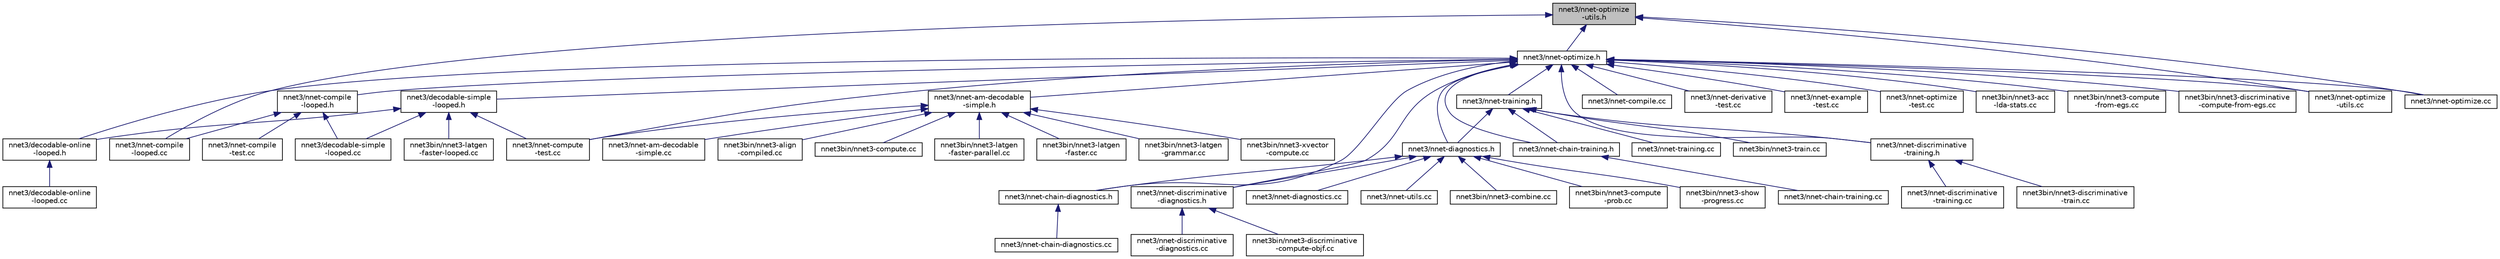 digraph "nnet3/nnet-optimize-utils.h"
{
  edge [fontname="Helvetica",fontsize="10",labelfontname="Helvetica",labelfontsize="10"];
  node [fontname="Helvetica",fontsize="10",shape=record];
  Node96 [label="nnet3/nnet-optimize\l-utils.h",height=0.2,width=0.4,color="black", fillcolor="grey75", style="filled", fontcolor="black"];
  Node96 -> Node97 [dir="back",color="midnightblue",fontsize="10",style="solid",fontname="Helvetica"];
  Node97 [label="nnet3/nnet-optimize.h",height=0.2,width=0.4,color="black", fillcolor="white", style="filled",URL="$nnet-optimize_8h.html"];
  Node97 -> Node98 [dir="back",color="midnightblue",fontsize="10",style="solid",fontname="Helvetica"];
  Node98 [label="nnet3/decodable-online\l-looped.h",height=0.2,width=0.4,color="black", fillcolor="white", style="filled",URL="$decodable-online-looped_8h.html"];
  Node98 -> Node99 [dir="back",color="midnightblue",fontsize="10",style="solid",fontname="Helvetica"];
  Node99 [label="nnet3/decodable-online\l-looped.cc",height=0.2,width=0.4,color="black", fillcolor="white", style="filled",URL="$decodable-online-looped_8cc.html"];
  Node97 -> Node100 [dir="back",color="midnightblue",fontsize="10",style="solid",fontname="Helvetica"];
  Node100 [label="nnet3/decodable-simple\l-looped.h",height=0.2,width=0.4,color="black", fillcolor="white", style="filled",URL="$decodable-simple-looped_8h.html"];
  Node100 -> Node98 [dir="back",color="midnightblue",fontsize="10",style="solid",fontname="Helvetica"];
  Node100 -> Node101 [dir="back",color="midnightblue",fontsize="10",style="solid",fontname="Helvetica"];
  Node101 [label="nnet3/decodable-simple\l-looped.cc",height=0.2,width=0.4,color="black", fillcolor="white", style="filled",URL="$decodable-simple-looped_8cc.html"];
  Node100 -> Node102 [dir="back",color="midnightblue",fontsize="10",style="solid",fontname="Helvetica"];
  Node102 [label="nnet3/nnet-compute\l-test.cc",height=0.2,width=0.4,color="black", fillcolor="white", style="filled",URL="$nnet3_2nnet-compute-test_8cc.html"];
  Node100 -> Node103 [dir="back",color="midnightblue",fontsize="10",style="solid",fontname="Helvetica"];
  Node103 [label="nnet3bin/nnet3-latgen\l-faster-looped.cc",height=0.2,width=0.4,color="black", fillcolor="white", style="filled",URL="$nnet3-latgen-faster-looped_8cc.html"];
  Node97 -> Node104 [dir="back",color="midnightblue",fontsize="10",style="solid",fontname="Helvetica"];
  Node104 [label="nnet3/nnet-compile\l-looped.h",height=0.2,width=0.4,color="black", fillcolor="white", style="filled",URL="$nnet-compile-looped_8h.html"];
  Node104 -> Node101 [dir="back",color="midnightblue",fontsize="10",style="solid",fontname="Helvetica"];
  Node104 -> Node105 [dir="back",color="midnightblue",fontsize="10",style="solid",fontname="Helvetica"];
  Node105 [label="nnet3/nnet-compile\l-looped.cc",height=0.2,width=0.4,color="black", fillcolor="white", style="filled",URL="$nnet-compile-looped_8cc.html"];
  Node104 -> Node106 [dir="back",color="midnightblue",fontsize="10",style="solid",fontname="Helvetica"];
  Node106 [label="nnet3/nnet-compile\l-test.cc",height=0.2,width=0.4,color="black", fillcolor="white", style="filled",URL="$nnet-compile-test_8cc.html"];
  Node97 -> Node107 [dir="back",color="midnightblue",fontsize="10",style="solid",fontname="Helvetica"];
  Node107 [label="nnet3/nnet-am-decodable\l-simple.h",height=0.2,width=0.4,color="black", fillcolor="white", style="filled",URL="$nnet-am-decodable-simple_8h.html"];
  Node107 -> Node108 [dir="back",color="midnightblue",fontsize="10",style="solid",fontname="Helvetica"];
  Node108 [label="nnet3/nnet-am-decodable\l-simple.cc",height=0.2,width=0.4,color="black", fillcolor="white", style="filled",URL="$nnet-am-decodable-simple_8cc.html"];
  Node107 -> Node102 [dir="back",color="midnightblue",fontsize="10",style="solid",fontname="Helvetica"];
  Node107 -> Node109 [dir="back",color="midnightblue",fontsize="10",style="solid",fontname="Helvetica"];
  Node109 [label="nnet3bin/nnet3-align\l-compiled.cc",height=0.2,width=0.4,color="black", fillcolor="white", style="filled",URL="$nnet3-align-compiled_8cc.html"];
  Node107 -> Node110 [dir="back",color="midnightblue",fontsize="10",style="solid",fontname="Helvetica"];
  Node110 [label="nnet3bin/nnet3-compute.cc",height=0.2,width=0.4,color="black", fillcolor="white", style="filled",URL="$nnet3-compute_8cc.html"];
  Node107 -> Node111 [dir="back",color="midnightblue",fontsize="10",style="solid",fontname="Helvetica"];
  Node111 [label="nnet3bin/nnet3-latgen\l-faster-parallel.cc",height=0.2,width=0.4,color="black", fillcolor="white", style="filled",URL="$nnet3-latgen-faster-parallel_8cc.html"];
  Node107 -> Node112 [dir="back",color="midnightblue",fontsize="10",style="solid",fontname="Helvetica"];
  Node112 [label="nnet3bin/nnet3-latgen\l-faster.cc",height=0.2,width=0.4,color="black", fillcolor="white", style="filled",URL="$nnet3-latgen-faster_8cc.html"];
  Node107 -> Node113 [dir="back",color="midnightblue",fontsize="10",style="solid",fontname="Helvetica"];
  Node113 [label="nnet3bin/nnet3-latgen\l-grammar.cc",height=0.2,width=0.4,color="black", fillcolor="white", style="filled",URL="$nnet3-latgen-grammar_8cc.html"];
  Node107 -> Node114 [dir="back",color="midnightblue",fontsize="10",style="solid",fontname="Helvetica"];
  Node114 [label="nnet3bin/nnet3-xvector\l-compute.cc",height=0.2,width=0.4,color="black", fillcolor="white", style="filled",URL="$nnet3-xvector-compute_8cc.html"];
  Node97 -> Node115 [dir="back",color="midnightblue",fontsize="10",style="solid",fontname="Helvetica"];
  Node115 [label="nnet3/nnet-chain-diagnostics.h",height=0.2,width=0.4,color="black", fillcolor="white", style="filled",URL="$nnet-chain-diagnostics_8h.html"];
  Node115 -> Node116 [dir="back",color="midnightblue",fontsize="10",style="solid",fontname="Helvetica"];
  Node116 [label="nnet3/nnet-chain-diagnostics.cc",height=0.2,width=0.4,color="black", fillcolor="white", style="filled",URL="$nnet-chain-diagnostics_8cc.html"];
  Node97 -> Node117 [dir="back",color="midnightblue",fontsize="10",style="solid",fontname="Helvetica"];
  Node117 [label="nnet3/nnet-diagnostics.h",height=0.2,width=0.4,color="black", fillcolor="white", style="filled",URL="$nnet-diagnostics_8h.html"];
  Node117 -> Node115 [dir="back",color="midnightblue",fontsize="10",style="solid",fontname="Helvetica"];
  Node117 -> Node118 [dir="back",color="midnightblue",fontsize="10",style="solid",fontname="Helvetica"];
  Node118 [label="nnet3/nnet-diagnostics.cc",height=0.2,width=0.4,color="black", fillcolor="white", style="filled",URL="$nnet-diagnostics_8cc.html"];
  Node117 -> Node119 [dir="back",color="midnightblue",fontsize="10",style="solid",fontname="Helvetica"];
  Node119 [label="nnet3/nnet-discriminative\l-diagnostics.h",height=0.2,width=0.4,color="black", fillcolor="white", style="filled",URL="$nnet-discriminative-diagnostics_8h.html"];
  Node119 -> Node120 [dir="back",color="midnightblue",fontsize="10",style="solid",fontname="Helvetica"];
  Node120 [label="nnet3/nnet-discriminative\l-diagnostics.cc",height=0.2,width=0.4,color="black", fillcolor="white", style="filled",URL="$nnet-discriminative-diagnostics_8cc.html"];
  Node119 -> Node121 [dir="back",color="midnightblue",fontsize="10",style="solid",fontname="Helvetica"];
  Node121 [label="nnet3bin/nnet3-discriminative\l-compute-objf.cc",height=0.2,width=0.4,color="black", fillcolor="white", style="filled",URL="$nnet3-discriminative-compute-objf_8cc.html"];
  Node117 -> Node122 [dir="back",color="midnightblue",fontsize="10",style="solid",fontname="Helvetica"];
  Node122 [label="nnet3/nnet-utils.cc",height=0.2,width=0.4,color="black", fillcolor="white", style="filled",URL="$nnet-utils_8cc.html"];
  Node117 -> Node123 [dir="back",color="midnightblue",fontsize="10",style="solid",fontname="Helvetica"];
  Node123 [label="nnet3bin/nnet3-combine.cc",height=0.2,width=0.4,color="black", fillcolor="white", style="filled",URL="$nnet3-combine_8cc.html"];
  Node117 -> Node124 [dir="back",color="midnightblue",fontsize="10",style="solid",fontname="Helvetica"];
  Node124 [label="nnet3bin/nnet3-compute\l-prob.cc",height=0.2,width=0.4,color="black", fillcolor="white", style="filled",URL="$nnet3-compute-prob_8cc.html"];
  Node117 -> Node125 [dir="back",color="midnightblue",fontsize="10",style="solid",fontname="Helvetica"];
  Node125 [label="nnet3bin/nnet3-show\l-progress.cc",height=0.2,width=0.4,color="black", fillcolor="white", style="filled",URL="$nnet3-show-progress_8cc.html"];
  Node97 -> Node126 [dir="back",color="midnightblue",fontsize="10",style="solid",fontname="Helvetica"];
  Node126 [label="nnet3/nnet-training.h",height=0.2,width=0.4,color="black", fillcolor="white", style="filled",URL="$nnet-training_8h.html"];
  Node126 -> Node117 [dir="back",color="midnightblue",fontsize="10",style="solid",fontname="Helvetica"];
  Node126 -> Node127 [dir="back",color="midnightblue",fontsize="10",style="solid",fontname="Helvetica"];
  Node127 [label="nnet3/nnet-chain-training.h",height=0.2,width=0.4,color="black", fillcolor="white", style="filled",URL="$nnet-chain-training_8h.html"];
  Node127 -> Node128 [dir="back",color="midnightblue",fontsize="10",style="solid",fontname="Helvetica"];
  Node128 [label="nnet3/nnet-chain-training.cc",height=0.2,width=0.4,color="black", fillcolor="white", style="filled",URL="$nnet-chain-training_8cc.html"];
  Node126 -> Node129 [dir="back",color="midnightblue",fontsize="10",style="solid",fontname="Helvetica"];
  Node129 [label="nnet3/nnet-discriminative\l-training.h",height=0.2,width=0.4,color="black", fillcolor="white", style="filled",URL="$nnet-discriminative-training_8h.html"];
  Node129 -> Node130 [dir="back",color="midnightblue",fontsize="10",style="solid",fontname="Helvetica"];
  Node130 [label="nnet3/nnet-discriminative\l-training.cc",height=0.2,width=0.4,color="black", fillcolor="white", style="filled",URL="$nnet-discriminative-training_8cc.html"];
  Node129 -> Node131 [dir="back",color="midnightblue",fontsize="10",style="solid",fontname="Helvetica"];
  Node131 [label="nnet3bin/nnet3-discriminative\l-train.cc",height=0.2,width=0.4,color="black", fillcolor="white", style="filled",URL="$nnet3-discriminative-train_8cc.html"];
  Node126 -> Node132 [dir="back",color="midnightblue",fontsize="10",style="solid",fontname="Helvetica"];
  Node132 [label="nnet3/nnet-training.cc",height=0.2,width=0.4,color="black", fillcolor="white", style="filled",URL="$nnet-training_8cc.html"];
  Node126 -> Node133 [dir="back",color="midnightblue",fontsize="10",style="solid",fontname="Helvetica"];
  Node133 [label="nnet3bin/nnet3-train.cc",height=0.2,width=0.4,color="black", fillcolor="white", style="filled",URL="$nnet3-train_8cc.html"];
  Node97 -> Node127 [dir="back",color="midnightblue",fontsize="10",style="solid",fontname="Helvetica"];
  Node97 -> Node134 [dir="back",color="midnightblue",fontsize="10",style="solid",fontname="Helvetica"];
  Node134 [label="nnet3/nnet-compile.cc",height=0.2,width=0.4,color="black", fillcolor="white", style="filled",URL="$nnet-compile_8cc.html"];
  Node97 -> Node102 [dir="back",color="midnightblue",fontsize="10",style="solid",fontname="Helvetica"];
  Node97 -> Node135 [dir="back",color="midnightblue",fontsize="10",style="solid",fontname="Helvetica"];
  Node135 [label="nnet3/nnet-derivative\l-test.cc",height=0.2,width=0.4,color="black", fillcolor="white", style="filled",URL="$nnet-derivative-test_8cc.html"];
  Node97 -> Node119 [dir="back",color="midnightblue",fontsize="10",style="solid",fontname="Helvetica"];
  Node97 -> Node129 [dir="back",color="midnightblue",fontsize="10",style="solid",fontname="Helvetica"];
  Node97 -> Node136 [dir="back",color="midnightblue",fontsize="10",style="solid",fontname="Helvetica"];
  Node136 [label="nnet3/nnet-example\l-test.cc",height=0.2,width=0.4,color="black", fillcolor="white", style="filled",URL="$nnet-example-test_8cc.html"];
  Node97 -> Node137 [dir="back",color="midnightblue",fontsize="10",style="solid",fontname="Helvetica"];
  Node137 [label="nnet3/nnet-optimize\l-test.cc",height=0.2,width=0.4,color="black", fillcolor="white", style="filled",URL="$nnet-optimize-test_8cc.html"];
  Node97 -> Node138 [dir="back",color="midnightblue",fontsize="10",style="solid",fontname="Helvetica"];
  Node138 [label="nnet3/nnet-optimize\l-utils.cc",height=0.2,width=0.4,color="black", fillcolor="white", style="filled",URL="$nnet-optimize-utils_8cc.html"];
  Node97 -> Node139 [dir="back",color="midnightblue",fontsize="10",style="solid",fontname="Helvetica"];
  Node139 [label="nnet3/nnet-optimize.cc",height=0.2,width=0.4,color="black", fillcolor="white", style="filled",URL="$nnet-optimize_8cc.html"];
  Node97 -> Node140 [dir="back",color="midnightblue",fontsize="10",style="solid",fontname="Helvetica"];
  Node140 [label="nnet3bin/nnet3-acc\l-lda-stats.cc",height=0.2,width=0.4,color="black", fillcolor="white", style="filled",URL="$nnet3-acc-lda-stats_8cc.html"];
  Node97 -> Node141 [dir="back",color="midnightblue",fontsize="10",style="solid",fontname="Helvetica"];
  Node141 [label="nnet3bin/nnet3-compute\l-from-egs.cc",height=0.2,width=0.4,color="black", fillcolor="white", style="filled",URL="$nnet3-compute-from-egs_8cc.html"];
  Node97 -> Node142 [dir="back",color="midnightblue",fontsize="10",style="solid",fontname="Helvetica"];
  Node142 [label="nnet3bin/nnet3-discriminative\l-compute-from-egs.cc",height=0.2,width=0.4,color="black", fillcolor="white", style="filled",URL="$nnet3-discriminative-compute-from-egs_8cc.html"];
  Node96 -> Node105 [dir="back",color="midnightblue",fontsize="10",style="solid",fontname="Helvetica"];
  Node96 -> Node138 [dir="back",color="midnightblue",fontsize="10",style="solid",fontname="Helvetica"];
  Node96 -> Node139 [dir="back",color="midnightblue",fontsize="10",style="solid",fontname="Helvetica"];
}
